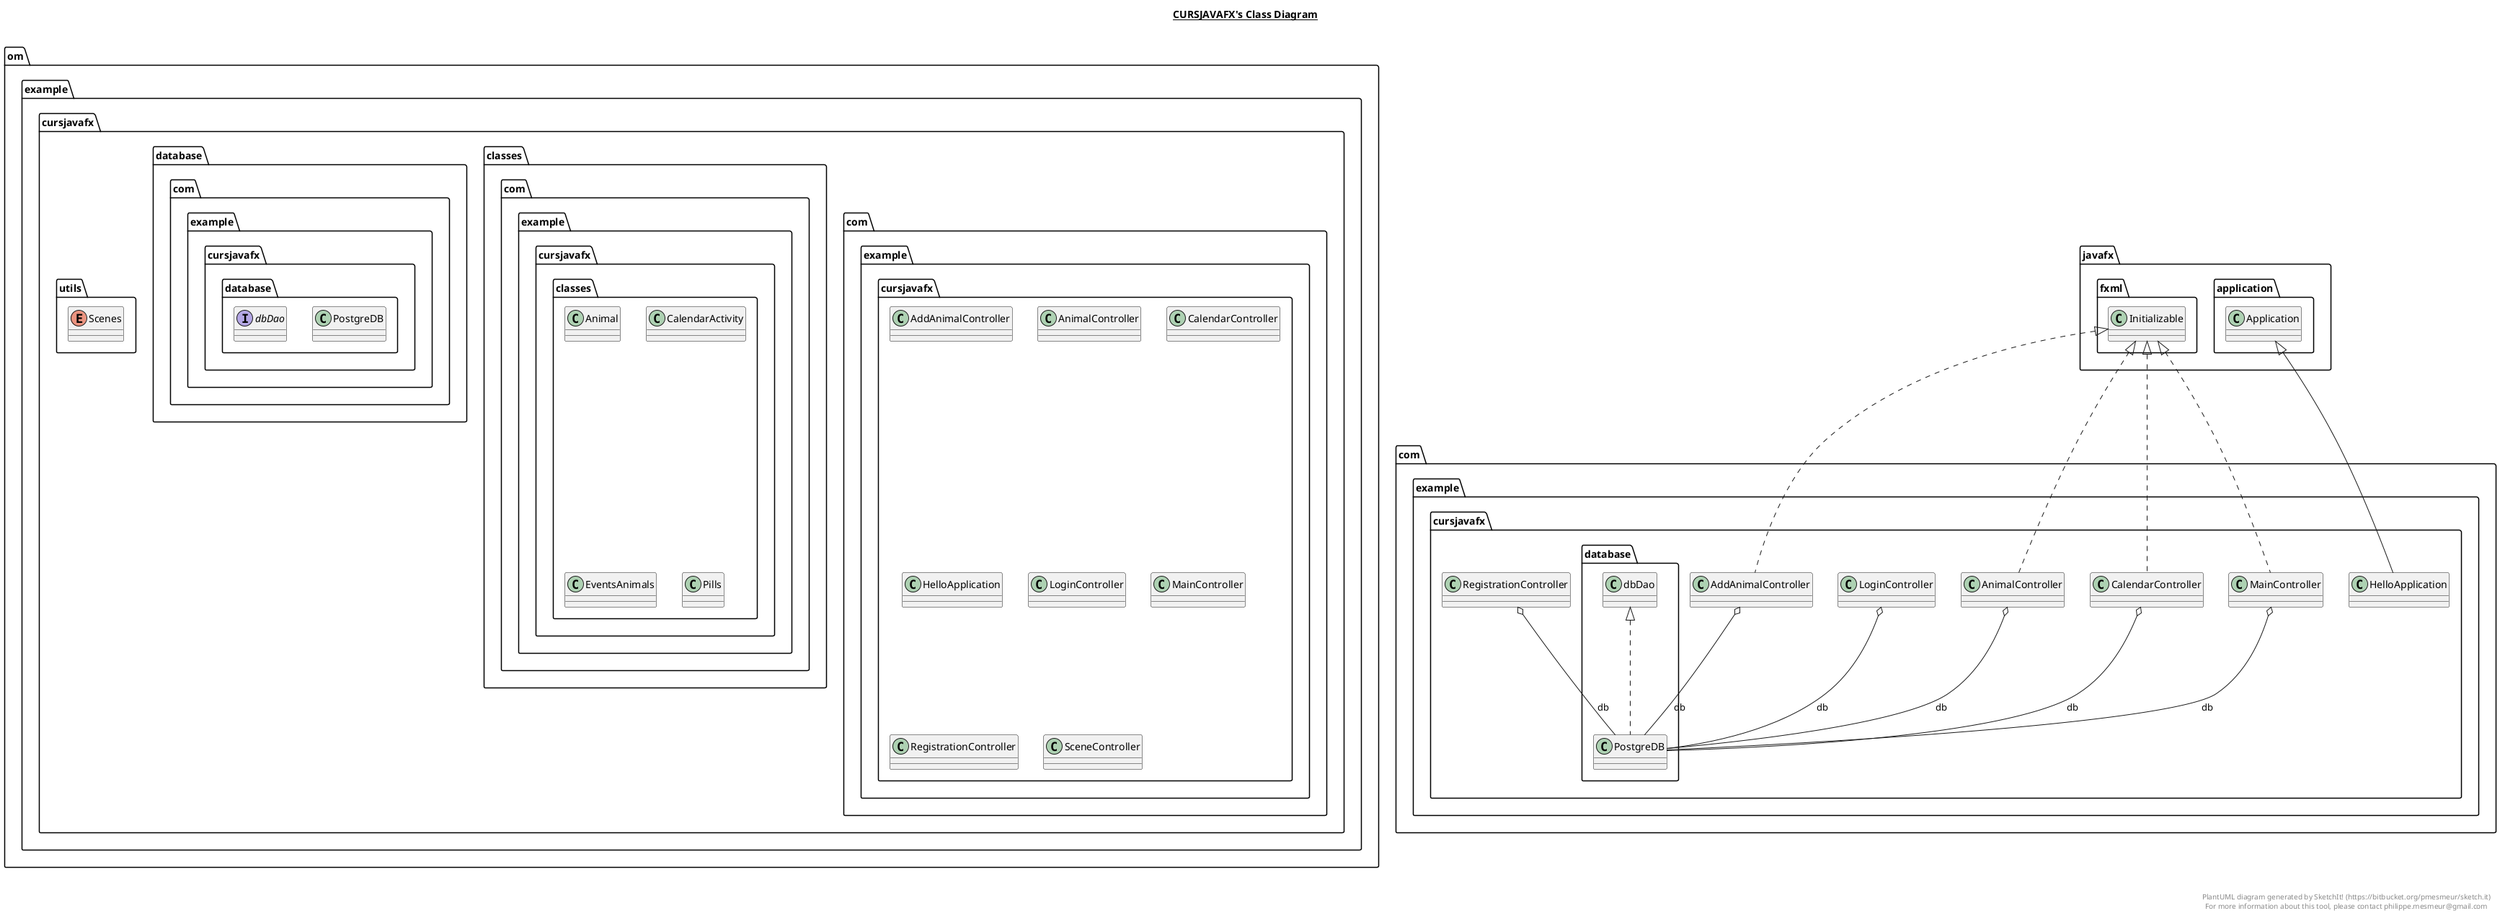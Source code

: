 @startuml

title __CURSJAVAFX's Class Diagram__\n


    namespace om.example.cursjavafx {
      class com.example.cursjavafx.AddAnimalController {
      }
    }

  


    namespace om.example.cursjavafx {
      class com.example.cursjavafx.AnimalController {
      }
    }

  


    namespace om.example.cursjavafx {
      class com.example.cursjavafx.CalendarController {
      }
    }

  


    namespace om.example.cursjavafx {
      class com.example.cursjavafx.HelloApplication {
      }
    }

  


    namespace om.example.cursjavafx {
      class com.example.cursjavafx.LoginController {
      }
    }

  


    namespace om.example.cursjavafx {
      class com.example.cursjavafx.MainController {
      }

  }
  


    namespace om.example.cursjavafx {
      class com.example.cursjavafx.RegistrationController {
      }
    }

  


    namespace om.example.cursjavafx {
      class com.example.cursjavafx.SceneController {
      }

  }
  


    namespace om.example.cursjavafx {
      namespace classes {
        class com.example.cursjavafx.classes.Animal {
        }
      }
    }

  


    namespace om.example.cursjavafx {
      namespace classes {
        class com.example.cursjavafx.classes.CalendarActivity {
        }
      }
    }

  


    namespace om.example.cursjavafx {
      namespace classes {
        class com.example.cursjavafx.classes.EventsAnimals {
        }
      }
    }

  


    namespace om.example.cursjavafx {
      namespace classes {
        class com.example.cursjavafx.classes.Pills {
        }
      }

  }
  


    namespace om.example.cursjavafx {
      namespace database {
        class com.example.cursjavafx.database.PostgreDB {
        }
      }
    }

  


    namespace om.example.cursjavafx {
      namespace database {
        interface com.example.cursjavafx.database.dbDao {
        }
      }
    }

  


    namespace om.example.cursjavafx {
      namespace utils {
        enum Scenes {
        }
      }
    }

  

  com.example.cursjavafx.AddAnimalController .up.|> javafx.fxml.Initializable
  com.example.cursjavafx.AddAnimalController o-- com.example.cursjavafx.database.PostgreDB : db
  com.example.cursjavafx.AnimalController .up.|> javafx.fxml.Initializable
  com.example.cursjavafx.AnimalController o-- com.example.cursjavafx.database.PostgreDB : db
  com.example.cursjavafx.CalendarController .up.|> javafx.fxml.Initializable
  com.example.cursjavafx.CalendarController o-- com.example.cursjavafx.database.PostgreDB : db
  com.example.cursjavafx.HelloApplication -up-|> javafx.application.Application
  com.example.cursjavafx.LoginController o-- com.example.cursjavafx.database.PostgreDB : db
  com.example.cursjavafx.MainController .up.|> javafx.fxml.Initializable
  com.example.cursjavafx.MainController o-- com.example.cursjavafx.database.PostgreDB : db
  com.example.cursjavafx.RegistrationController o-- com.example.cursjavafx.database.PostgreDB : db
  com.example.cursjavafx.database.PostgreDB .up.|> com.example.cursjavafx.database.dbDao


right footer


PlantUML diagram generated by SketchIt! (https://bitbucket.org/pmesmeur/sketch.it)
For more information about this tool, please contact philippe.mesmeur@gmail.com
endfooter

@enduml
